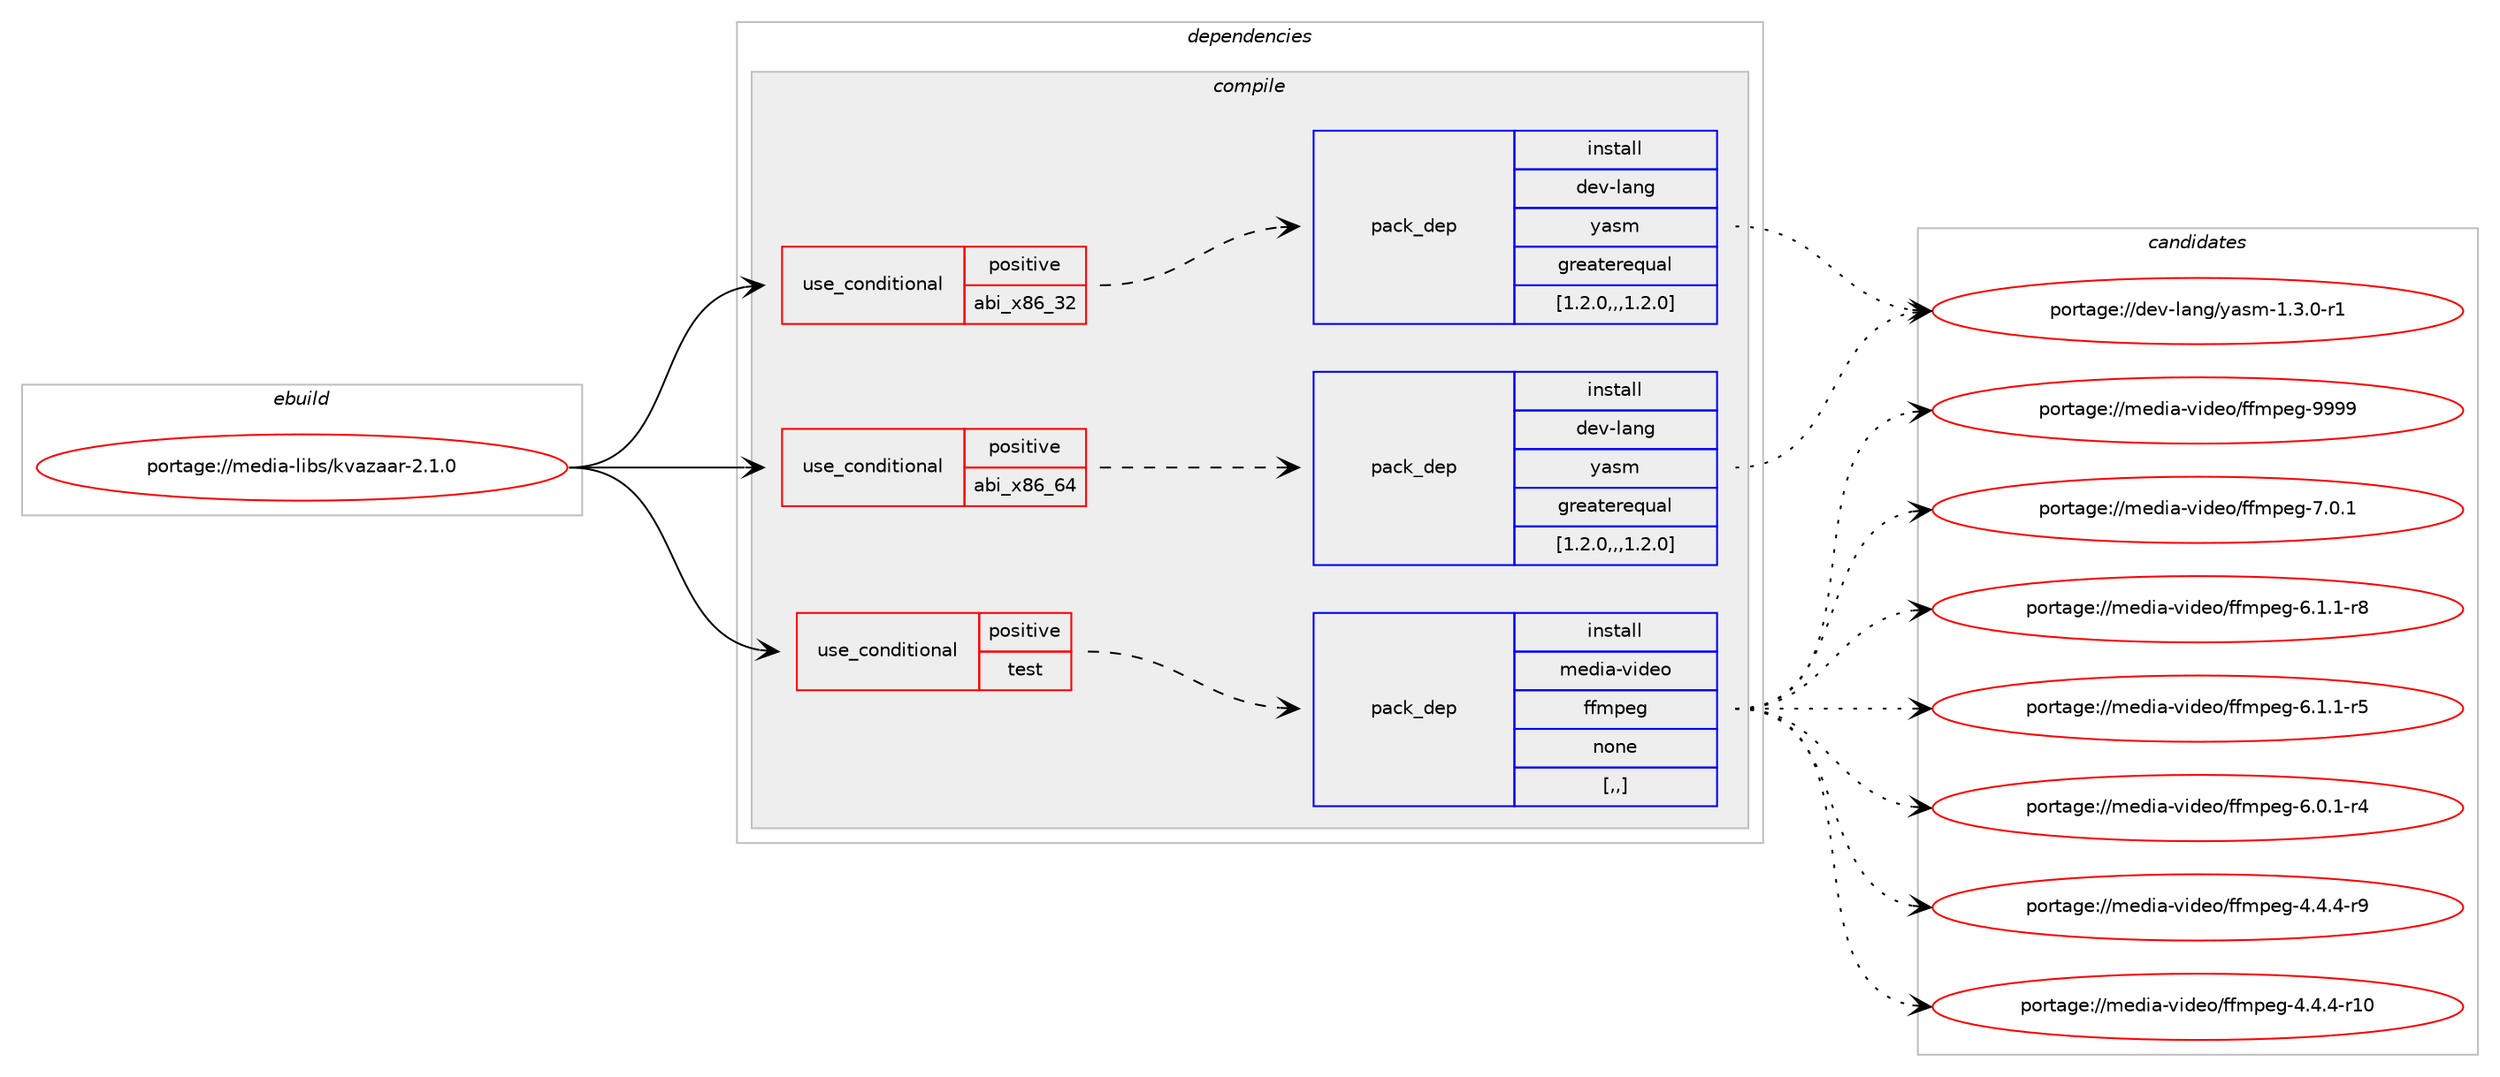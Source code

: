 digraph prolog {

# *************
# Graph options
# *************

newrank=true;
concentrate=true;
compound=true;
graph [rankdir=LR,fontname=Helvetica,fontsize=10,ranksep=1.5];#, ranksep=2.5, nodesep=0.2];
edge  [arrowhead=vee];
node  [fontname=Helvetica,fontsize=10];

# **********
# The ebuild
# **********

subgraph cluster_leftcol {
color=gray;
label=<<i>ebuild</i>>;
id [label="portage://media-libs/kvazaar-2.1.0", color=red, width=4, href="../media-libs/kvazaar-2.1.0.svg"];
}

# ****************
# The dependencies
# ****************

subgraph cluster_midcol {
color=gray;
label=<<i>dependencies</i>>;
subgraph cluster_compile {
fillcolor="#eeeeee";
style=filled;
label=<<i>compile</i>>;
subgraph cond75223 {
dependency298299 [label=<<TABLE BORDER="0" CELLBORDER="1" CELLSPACING="0" CELLPADDING="4"><TR><TD ROWSPAN="3" CELLPADDING="10">use_conditional</TD></TR><TR><TD>positive</TD></TR><TR><TD>abi_x86_32</TD></TR></TABLE>>, shape=none, color=red];
subgraph pack220714 {
dependency298300 [label=<<TABLE BORDER="0" CELLBORDER="1" CELLSPACING="0" CELLPADDING="4" WIDTH="220"><TR><TD ROWSPAN="6" CELLPADDING="30">pack_dep</TD></TR><TR><TD WIDTH="110">install</TD></TR><TR><TD>dev-lang</TD></TR><TR><TD>yasm</TD></TR><TR><TD>greaterequal</TD></TR><TR><TD>[1.2.0,,,1.2.0]</TD></TR></TABLE>>, shape=none, color=blue];
}
dependency298299:e -> dependency298300:w [weight=20,style="dashed",arrowhead="vee"];
}
id:e -> dependency298299:w [weight=20,style="solid",arrowhead="vee"];
subgraph cond75224 {
dependency298301 [label=<<TABLE BORDER="0" CELLBORDER="1" CELLSPACING="0" CELLPADDING="4"><TR><TD ROWSPAN="3" CELLPADDING="10">use_conditional</TD></TR><TR><TD>positive</TD></TR><TR><TD>abi_x86_64</TD></TR></TABLE>>, shape=none, color=red];
subgraph pack220715 {
dependency298302 [label=<<TABLE BORDER="0" CELLBORDER="1" CELLSPACING="0" CELLPADDING="4" WIDTH="220"><TR><TD ROWSPAN="6" CELLPADDING="30">pack_dep</TD></TR><TR><TD WIDTH="110">install</TD></TR><TR><TD>dev-lang</TD></TR><TR><TD>yasm</TD></TR><TR><TD>greaterequal</TD></TR><TR><TD>[1.2.0,,,1.2.0]</TD></TR></TABLE>>, shape=none, color=blue];
}
dependency298301:e -> dependency298302:w [weight=20,style="dashed",arrowhead="vee"];
}
id:e -> dependency298301:w [weight=20,style="solid",arrowhead="vee"];
subgraph cond75225 {
dependency298303 [label=<<TABLE BORDER="0" CELLBORDER="1" CELLSPACING="0" CELLPADDING="4"><TR><TD ROWSPAN="3" CELLPADDING="10">use_conditional</TD></TR><TR><TD>positive</TD></TR><TR><TD>test</TD></TR></TABLE>>, shape=none, color=red];
subgraph pack220716 {
dependency298304 [label=<<TABLE BORDER="0" CELLBORDER="1" CELLSPACING="0" CELLPADDING="4" WIDTH="220"><TR><TD ROWSPAN="6" CELLPADDING="30">pack_dep</TD></TR><TR><TD WIDTH="110">install</TD></TR><TR><TD>media-video</TD></TR><TR><TD>ffmpeg</TD></TR><TR><TD>none</TD></TR><TR><TD>[,,]</TD></TR></TABLE>>, shape=none, color=blue];
}
dependency298303:e -> dependency298304:w [weight=20,style="dashed",arrowhead="vee"];
}
id:e -> dependency298303:w [weight=20,style="solid",arrowhead="vee"];
}
subgraph cluster_compileandrun {
fillcolor="#eeeeee";
style=filled;
label=<<i>compile and run</i>>;
}
subgraph cluster_run {
fillcolor="#eeeeee";
style=filled;
label=<<i>run</i>>;
}
}

# **************
# The candidates
# **************

subgraph cluster_choices {
rank=same;
color=gray;
label=<<i>candidates</i>>;

subgraph choice220714 {
color=black;
nodesep=1;
choice100101118451089711010347121971151094549465146484511449 [label="portage://dev-lang/yasm-1.3.0-r1", color=red, width=4,href="../dev-lang/yasm-1.3.0-r1.svg"];
dependency298300:e -> choice100101118451089711010347121971151094549465146484511449:w [style=dotted,weight="100"];
}
subgraph choice220715 {
color=black;
nodesep=1;
choice100101118451089711010347121971151094549465146484511449 [label="portage://dev-lang/yasm-1.3.0-r1", color=red, width=4,href="../dev-lang/yasm-1.3.0-r1.svg"];
dependency298302:e -> choice100101118451089711010347121971151094549465146484511449:w [style=dotted,weight="100"];
}
subgraph choice220716 {
color=black;
nodesep=1;
choice1091011001059745118105100101111471021021091121011034557575757 [label="portage://media-video/ffmpeg-9999", color=red, width=4,href="../media-video/ffmpeg-9999.svg"];
choice109101100105974511810510010111147102102109112101103455546484649 [label="portage://media-video/ffmpeg-7.0.1", color=red, width=4,href="../media-video/ffmpeg-7.0.1.svg"];
choice1091011001059745118105100101111471021021091121011034554464946494511456 [label="portage://media-video/ffmpeg-6.1.1-r8", color=red, width=4,href="../media-video/ffmpeg-6.1.1-r8.svg"];
choice1091011001059745118105100101111471021021091121011034554464946494511453 [label="portage://media-video/ffmpeg-6.1.1-r5", color=red, width=4,href="../media-video/ffmpeg-6.1.1-r5.svg"];
choice1091011001059745118105100101111471021021091121011034554464846494511452 [label="portage://media-video/ffmpeg-6.0.1-r4", color=red, width=4,href="../media-video/ffmpeg-6.0.1-r4.svg"];
choice1091011001059745118105100101111471021021091121011034552465246524511457 [label="portage://media-video/ffmpeg-4.4.4-r9", color=red, width=4,href="../media-video/ffmpeg-4.4.4-r9.svg"];
choice109101100105974511810510010111147102102109112101103455246524652451144948 [label="portage://media-video/ffmpeg-4.4.4-r10", color=red, width=4,href="../media-video/ffmpeg-4.4.4-r10.svg"];
dependency298304:e -> choice1091011001059745118105100101111471021021091121011034557575757:w [style=dotted,weight="100"];
dependency298304:e -> choice109101100105974511810510010111147102102109112101103455546484649:w [style=dotted,weight="100"];
dependency298304:e -> choice1091011001059745118105100101111471021021091121011034554464946494511456:w [style=dotted,weight="100"];
dependency298304:e -> choice1091011001059745118105100101111471021021091121011034554464946494511453:w [style=dotted,weight="100"];
dependency298304:e -> choice1091011001059745118105100101111471021021091121011034554464846494511452:w [style=dotted,weight="100"];
dependency298304:e -> choice1091011001059745118105100101111471021021091121011034552465246524511457:w [style=dotted,weight="100"];
dependency298304:e -> choice109101100105974511810510010111147102102109112101103455246524652451144948:w [style=dotted,weight="100"];
}
}

}
